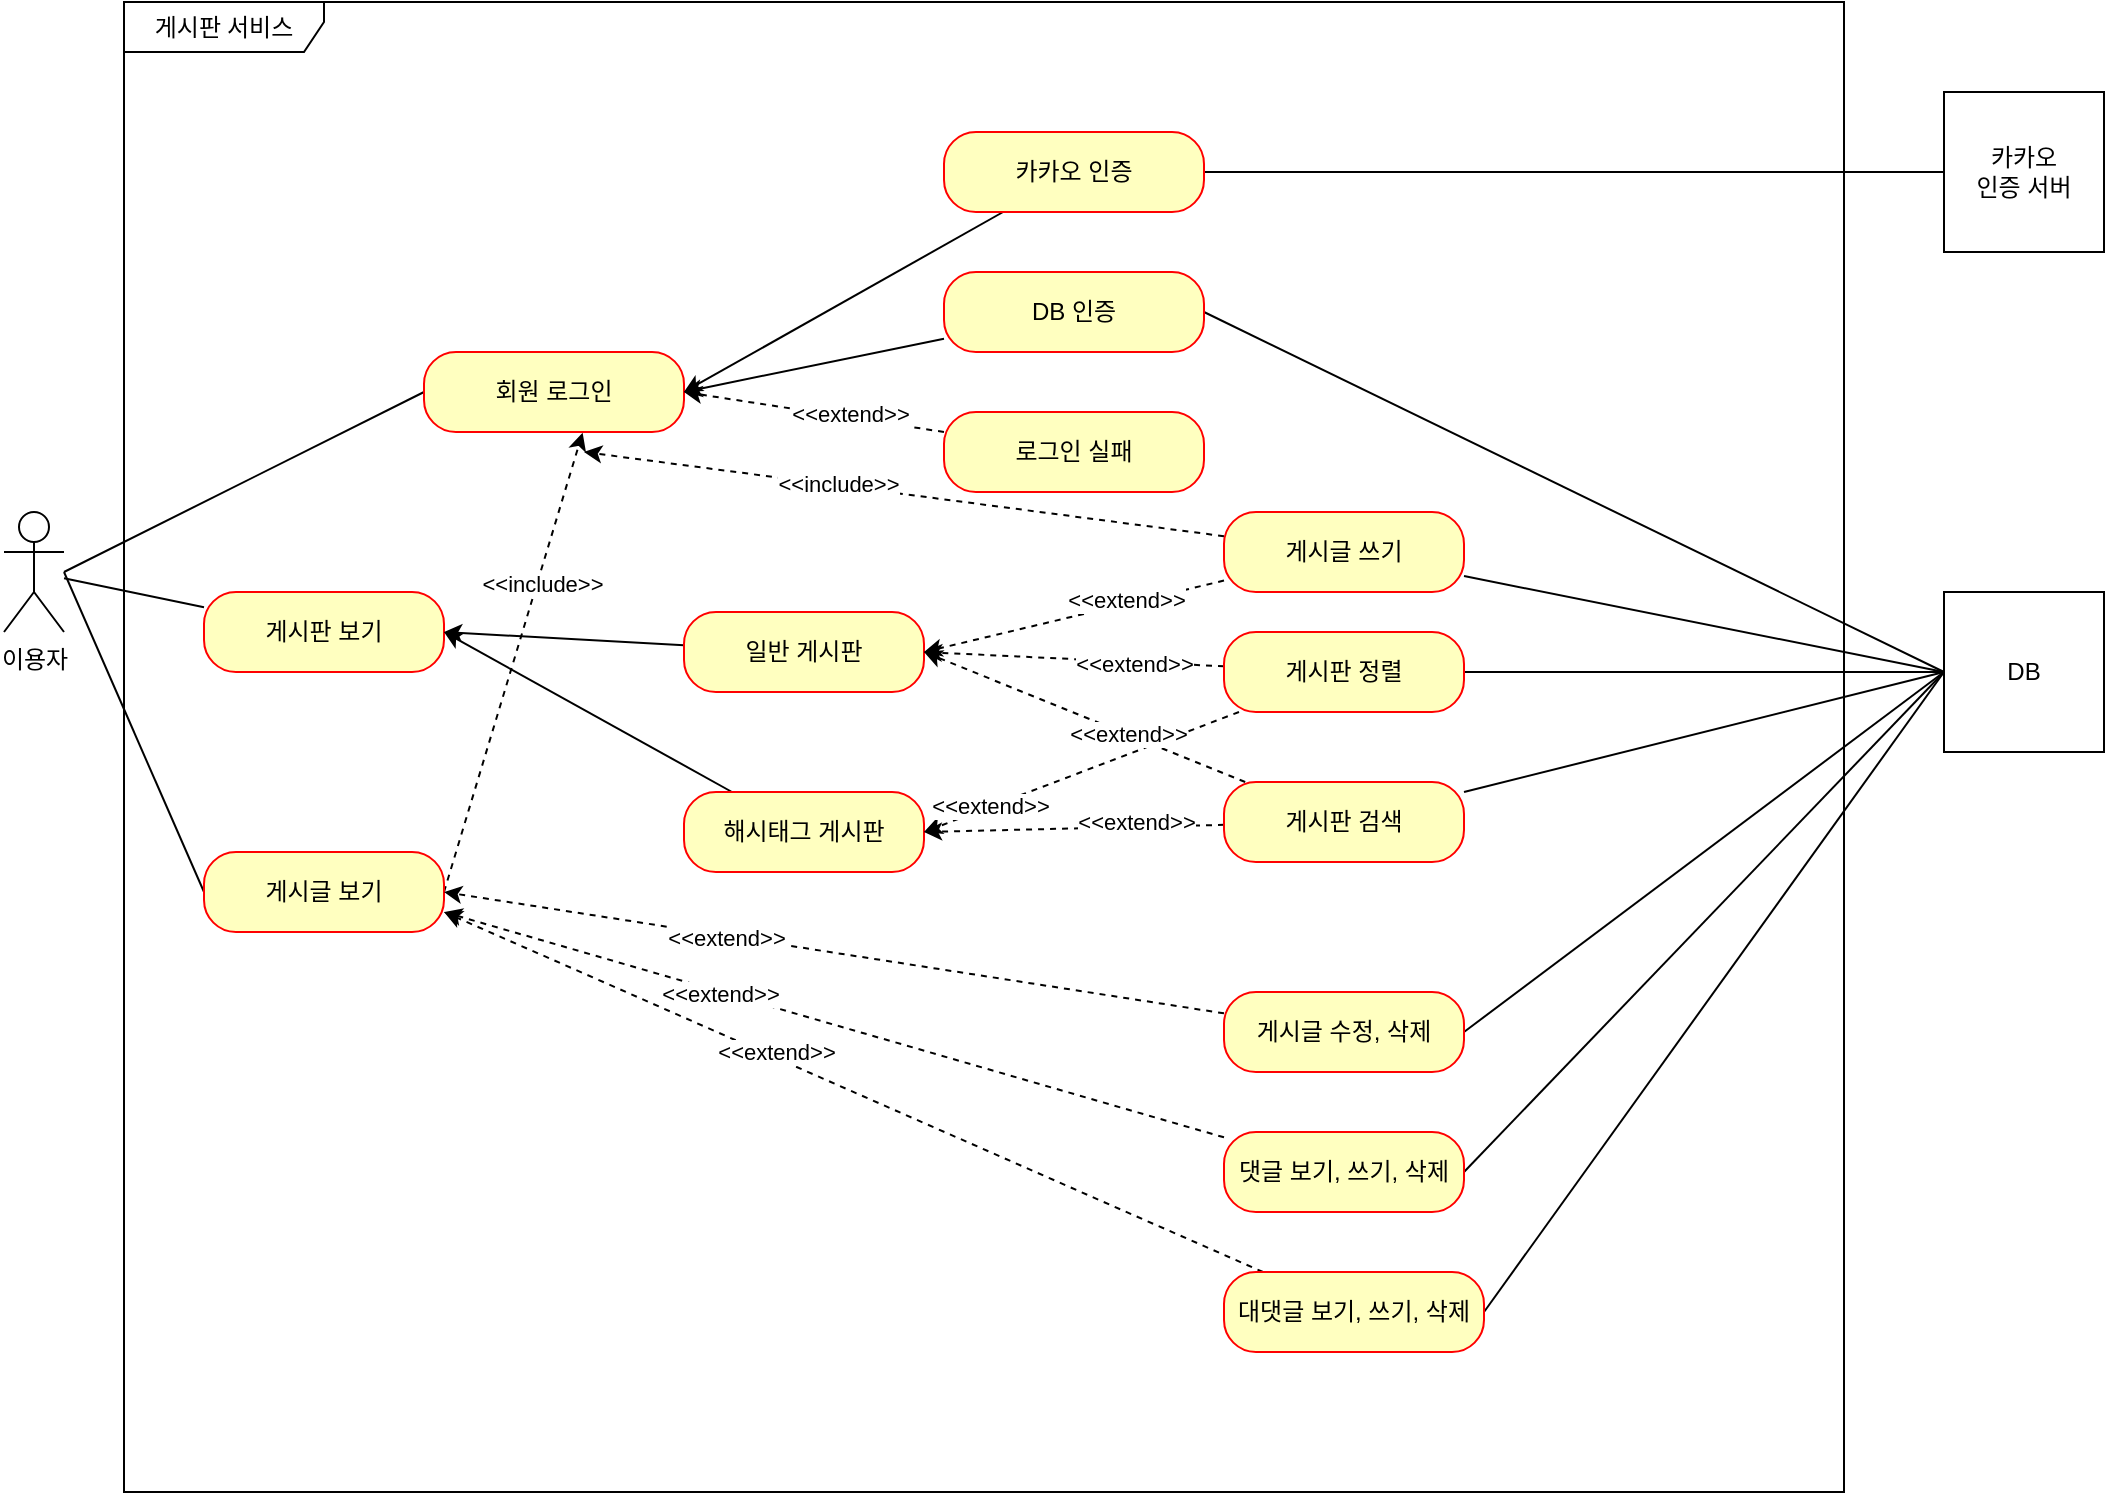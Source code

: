 <mxfile version="21.0.2" type="github">
  <diagram name="Page-1" id="58cdce13-f638-feb5-8d6f-7d28b1aa9fa0">
    <mxGraphModel dx="1221" dy="783" grid="1" gridSize="10" guides="1" tooltips="1" connect="1" arrows="1" fold="1" page="1" pageScale="1" pageWidth="1100" pageHeight="850" background="none" math="0" shadow="0">
      <root>
        <mxCell id="0" />
        <mxCell id="1" parent="0" />
        <mxCell id="NhnpPlJM-IxaVm-xWD0R-1" value="게시판 서비스" style="shape=umlFrame;whiteSpace=wrap;html=1;rounded=1;shadow=0;comic=0;labelBackgroundColor=none;strokeWidth=1;fontFamily=Verdana;fontSize=12;align=center;width=100;height=25;" vertex="1" parent="1">
          <mxGeometry x="100" y="35" width="860" height="745" as="geometry" />
        </mxCell>
        <mxCell id="NhnpPlJM-IxaVm-xWD0R-7" style="rounded=0;orthogonalLoop=1;jettySize=auto;html=1;entryX=0;entryY=0.5;entryDx=0;entryDy=0;endArrow=none;endFill=0;" edge="1" parent="1" target="NhnpPlJM-IxaVm-xWD0R-3">
          <mxGeometry relative="1" as="geometry">
            <mxPoint x="70" y="320" as="sourcePoint" />
          </mxGeometry>
        </mxCell>
        <mxCell id="NhnpPlJM-IxaVm-xWD0R-9" style="rounded=0;orthogonalLoop=1;jettySize=auto;html=1;startArrow=none;startFill=0;endArrow=none;endFill=0;" edge="1" parent="1" source="NhnpPlJM-IxaVm-xWD0R-2" target="NhnpPlJM-IxaVm-xWD0R-5">
          <mxGeometry relative="1" as="geometry" />
        </mxCell>
        <mxCell id="NhnpPlJM-IxaVm-xWD0R-10" style="rounded=0;orthogonalLoop=1;jettySize=auto;html=1;entryX=0;entryY=0.5;entryDx=0;entryDy=0;endArrow=none;endFill=0;" edge="1" parent="1" target="NhnpPlJM-IxaVm-xWD0R-6">
          <mxGeometry relative="1" as="geometry">
            <mxPoint x="70" y="320" as="sourcePoint" />
          </mxGeometry>
        </mxCell>
        <mxCell id="NhnpPlJM-IxaVm-xWD0R-2" value="이용자" style="shape=umlActor;verticalLabelPosition=bottom;verticalAlign=top;html=1;outlineConnect=0;" vertex="1" parent="1">
          <mxGeometry x="40" y="290" width="30" height="60" as="geometry" />
        </mxCell>
        <mxCell id="NhnpPlJM-IxaVm-xWD0R-3" value="회원 로그인" style="rounded=1;whiteSpace=wrap;html=1;arcSize=40;fontColor=#000000;fillColor=#ffffc0;strokeColor=#ff0000;" vertex="1" parent="1">
          <mxGeometry x="250" y="210" width="130" height="40" as="geometry" />
        </mxCell>
        <mxCell id="NhnpPlJM-IxaVm-xWD0R-5" value="게시판 보기" style="rounded=1;whiteSpace=wrap;html=1;arcSize=40;fontColor=#000000;fillColor=#ffffc0;strokeColor=#ff0000;" vertex="1" parent="1">
          <mxGeometry x="140" y="330" width="120" height="40" as="geometry" />
        </mxCell>
        <mxCell id="NhnpPlJM-IxaVm-xWD0R-11" style="rounded=0;orthogonalLoop=1;jettySize=auto;html=1;entryX=0.61;entryY=1.008;entryDx=0;entryDy=0;entryPerimeter=0;startArrow=none;startFill=0;dashed=1;endArrow=classic;endFill=1;exitX=1;exitY=0.5;exitDx=0;exitDy=0;" edge="1" parent="1" source="NhnpPlJM-IxaVm-xWD0R-6" target="NhnpPlJM-IxaVm-xWD0R-3">
          <mxGeometry relative="1" as="geometry" />
        </mxCell>
        <mxCell id="NhnpPlJM-IxaVm-xWD0R-12" value="&amp;lt;&amp;lt;include&amp;gt;&amp;gt;" style="edgeLabel;html=1;align=center;verticalAlign=middle;resizable=0;points=[];" vertex="1" connectable="0" parent="NhnpPlJM-IxaVm-xWD0R-11">
          <mxGeometry x="0.351" y="-3" relative="1" as="geometry">
            <mxPoint x="-1" as="offset" />
          </mxGeometry>
        </mxCell>
        <mxCell id="NhnpPlJM-IxaVm-xWD0R-6" value="게시글 보기" style="rounded=1;whiteSpace=wrap;html=1;arcSize=40;fontColor=#000000;fillColor=#ffffc0;strokeColor=#ff0000;" vertex="1" parent="1">
          <mxGeometry x="140" y="460" width="120" height="40" as="geometry" />
        </mxCell>
        <mxCell id="NhnpPlJM-IxaVm-xWD0R-16" style="rounded=0;orthogonalLoop=1;jettySize=auto;html=1;entryX=1;entryY=0.5;entryDx=0;entryDy=0;" edge="1" parent="1" source="NhnpPlJM-IxaVm-xWD0R-14" target="NhnpPlJM-IxaVm-xWD0R-5">
          <mxGeometry relative="1" as="geometry" />
        </mxCell>
        <mxCell id="NhnpPlJM-IxaVm-xWD0R-14" value="일반 게시판" style="rounded=1;whiteSpace=wrap;html=1;arcSize=40;fontColor=#000000;fillColor=#ffffc0;strokeColor=#ff0000;" vertex="1" parent="1">
          <mxGeometry x="380" y="340" width="120" height="40" as="geometry" />
        </mxCell>
        <mxCell id="NhnpPlJM-IxaVm-xWD0R-17" style="rounded=0;orthogonalLoop=1;jettySize=auto;html=1;entryX=1;entryY=0.5;entryDx=0;entryDy=0;" edge="1" parent="1" source="NhnpPlJM-IxaVm-xWD0R-15" target="NhnpPlJM-IxaVm-xWD0R-5">
          <mxGeometry relative="1" as="geometry">
            <mxPoint x="270" y="350" as="targetPoint" />
          </mxGeometry>
        </mxCell>
        <mxCell id="NhnpPlJM-IxaVm-xWD0R-15" value="해시태그 게시판" style="rounded=1;whiteSpace=wrap;html=1;arcSize=40;fontColor=#000000;fillColor=#ffffc0;strokeColor=#ff0000;" vertex="1" parent="1">
          <mxGeometry x="380" y="430" width="120" height="40" as="geometry" />
        </mxCell>
        <mxCell id="NhnpPlJM-IxaVm-xWD0R-21" style="rounded=0;orthogonalLoop=1;jettySize=auto;html=1;entryX=1;entryY=0.5;entryDx=0;entryDy=0;" edge="1" parent="1" source="NhnpPlJM-IxaVm-xWD0R-18" target="NhnpPlJM-IxaVm-xWD0R-3">
          <mxGeometry relative="1" as="geometry" />
        </mxCell>
        <mxCell id="NhnpPlJM-IxaVm-xWD0R-53" style="edgeStyle=orthogonalEdgeStyle;rounded=0;orthogonalLoop=1;jettySize=auto;html=1;entryX=0;entryY=0.5;entryDx=0;entryDy=0;endArrow=none;endFill=0;" edge="1" parent="1" source="NhnpPlJM-IxaVm-xWD0R-18" target="NhnpPlJM-IxaVm-xWD0R-52">
          <mxGeometry relative="1" as="geometry" />
        </mxCell>
        <mxCell id="NhnpPlJM-IxaVm-xWD0R-18" value="카카오 인증" style="rounded=1;whiteSpace=wrap;html=1;arcSize=40;fontColor=#000000;fillColor=#ffffc0;strokeColor=#ff0000;" vertex="1" parent="1">
          <mxGeometry x="510" y="100" width="130" height="40" as="geometry" />
        </mxCell>
        <mxCell id="NhnpPlJM-IxaVm-xWD0R-22" style="rounded=0;orthogonalLoop=1;jettySize=auto;html=1;entryX=1;entryY=0.5;entryDx=0;entryDy=0;" edge="1" parent="1" source="NhnpPlJM-IxaVm-xWD0R-19" target="NhnpPlJM-IxaVm-xWD0R-3">
          <mxGeometry relative="1" as="geometry" />
        </mxCell>
        <mxCell id="NhnpPlJM-IxaVm-xWD0R-54" style="rounded=0;orthogonalLoop=1;jettySize=auto;html=1;entryX=0;entryY=0.5;entryDx=0;entryDy=0;endArrow=none;endFill=0;exitX=1;exitY=0.5;exitDx=0;exitDy=0;" edge="1" parent="1" source="NhnpPlJM-IxaVm-xWD0R-19" target="NhnpPlJM-IxaVm-xWD0R-51">
          <mxGeometry relative="1" as="geometry" />
        </mxCell>
        <mxCell id="NhnpPlJM-IxaVm-xWD0R-19" value="DB 인증" style="rounded=1;whiteSpace=wrap;html=1;arcSize=40;fontColor=#000000;fillColor=#ffffc0;strokeColor=#ff0000;" vertex="1" parent="1">
          <mxGeometry x="510" y="170" width="130" height="40" as="geometry" />
        </mxCell>
        <mxCell id="NhnpPlJM-IxaVm-xWD0R-23" style="rounded=0;orthogonalLoop=1;jettySize=auto;html=1;entryX=1;entryY=0.5;entryDx=0;entryDy=0;dashed=1;" edge="1" parent="1" source="NhnpPlJM-IxaVm-xWD0R-20" target="NhnpPlJM-IxaVm-xWD0R-3">
          <mxGeometry relative="1" as="geometry" />
        </mxCell>
        <mxCell id="NhnpPlJM-IxaVm-xWD0R-26" value="&amp;lt;&amp;lt;extend&amp;gt;&amp;gt;" style="edgeLabel;html=1;align=center;verticalAlign=middle;resizable=0;points=[];" vertex="1" connectable="0" parent="NhnpPlJM-IxaVm-xWD0R-23">
          <mxGeometry x="-0.268" y="-2" relative="1" as="geometry">
            <mxPoint as="offset" />
          </mxGeometry>
        </mxCell>
        <mxCell id="NhnpPlJM-IxaVm-xWD0R-20" value="로그인 실패" style="rounded=1;whiteSpace=wrap;html=1;arcSize=40;fontColor=#000000;fillColor=#ffffc0;strokeColor=#ff0000;" vertex="1" parent="1">
          <mxGeometry x="510" y="240" width="130" height="40" as="geometry" />
        </mxCell>
        <mxCell id="NhnpPlJM-IxaVm-xWD0R-30" style="rounded=0;orthogonalLoop=1;jettySize=auto;html=1;dashed=1;" edge="1" parent="1" source="NhnpPlJM-IxaVm-xWD0R-27">
          <mxGeometry relative="1" as="geometry">
            <mxPoint x="500" y="360" as="targetPoint" />
          </mxGeometry>
        </mxCell>
        <mxCell id="NhnpPlJM-IxaVm-xWD0R-31" value="&amp;lt;&amp;lt;extend&amp;gt;&amp;gt;" style="edgeLabel;html=1;align=center;verticalAlign=middle;resizable=0;points=[];" vertex="1" connectable="0" parent="NhnpPlJM-IxaVm-xWD0R-30">
          <mxGeometry x="-0.351" y="-2" relative="1" as="geometry">
            <mxPoint as="offset" />
          </mxGeometry>
        </mxCell>
        <mxCell id="NhnpPlJM-IxaVm-xWD0R-40" style="rounded=0;orthogonalLoop=1;jettySize=auto;html=1;dashed=1;" edge="1" parent="1" source="NhnpPlJM-IxaVm-xWD0R-27">
          <mxGeometry relative="1" as="geometry">
            <mxPoint x="330" y="260" as="targetPoint" />
          </mxGeometry>
        </mxCell>
        <mxCell id="NhnpPlJM-IxaVm-xWD0R-41" value="&amp;lt;&amp;lt;include&amp;gt;&amp;gt;" style="edgeLabel;html=1;align=center;verticalAlign=middle;resizable=0;points=[];" vertex="1" connectable="0" parent="NhnpPlJM-IxaVm-xWD0R-40">
          <mxGeometry x="0.212" y="-1" relative="1" as="geometry">
            <mxPoint as="offset" />
          </mxGeometry>
        </mxCell>
        <mxCell id="NhnpPlJM-IxaVm-xWD0R-55" style="rounded=0;orthogonalLoop=1;jettySize=auto;html=1;entryX=0;entryY=0.5;entryDx=0;entryDy=0;endArrow=none;endFill=0;" edge="1" parent="1" source="NhnpPlJM-IxaVm-xWD0R-27" target="NhnpPlJM-IxaVm-xWD0R-51">
          <mxGeometry relative="1" as="geometry" />
        </mxCell>
        <mxCell id="NhnpPlJM-IxaVm-xWD0R-27" value="게시글 쓰기" style="rounded=1;whiteSpace=wrap;html=1;arcSize=40;fontColor=#000000;fillColor=#ffffc0;strokeColor=#ff0000;" vertex="1" parent="1">
          <mxGeometry x="650" y="290" width="120" height="40" as="geometry" />
        </mxCell>
        <mxCell id="NhnpPlJM-IxaVm-xWD0R-32" style="rounded=0;orthogonalLoop=1;jettySize=auto;html=1;entryX=1;entryY=0.5;entryDx=0;entryDy=0;dashed=1;" edge="1" parent="1" source="NhnpPlJM-IxaVm-xWD0R-28" target="NhnpPlJM-IxaVm-xWD0R-14">
          <mxGeometry relative="1" as="geometry" />
        </mxCell>
        <mxCell id="NhnpPlJM-IxaVm-xWD0R-33" value="&amp;lt;&amp;lt;extend&amp;gt;&amp;gt;" style="edgeLabel;html=1;align=center;verticalAlign=middle;resizable=0;points=[];" vertex="1" connectable="0" parent="NhnpPlJM-IxaVm-xWD0R-32">
          <mxGeometry x="-0.393" y="1" relative="1" as="geometry">
            <mxPoint as="offset" />
          </mxGeometry>
        </mxCell>
        <mxCell id="NhnpPlJM-IxaVm-xWD0R-36" style="rounded=0;orthogonalLoop=1;jettySize=auto;html=1;entryX=1;entryY=0.5;entryDx=0;entryDy=0;dashed=1;" edge="1" parent="1" source="NhnpPlJM-IxaVm-xWD0R-28" target="NhnpPlJM-IxaVm-xWD0R-15">
          <mxGeometry relative="1" as="geometry" />
        </mxCell>
        <mxCell id="NhnpPlJM-IxaVm-xWD0R-37" value="&amp;lt;&amp;lt;extend&amp;gt;&amp;gt;" style="edgeLabel;html=1;align=center;verticalAlign=middle;resizable=0;points=[];" vertex="1" connectable="0" parent="NhnpPlJM-IxaVm-xWD0R-36">
          <mxGeometry x="0.577" y="-1" relative="1" as="geometry">
            <mxPoint as="offset" />
          </mxGeometry>
        </mxCell>
        <mxCell id="NhnpPlJM-IxaVm-xWD0R-56" style="rounded=0;orthogonalLoop=1;jettySize=auto;html=1;endArrow=none;endFill=0;" edge="1" parent="1" source="NhnpPlJM-IxaVm-xWD0R-28" target="NhnpPlJM-IxaVm-xWD0R-51">
          <mxGeometry relative="1" as="geometry" />
        </mxCell>
        <mxCell id="NhnpPlJM-IxaVm-xWD0R-28" value="게시판 정렬" style="rounded=1;whiteSpace=wrap;html=1;arcSize=40;fontColor=#000000;fillColor=#ffffc0;strokeColor=#ff0000;" vertex="1" parent="1">
          <mxGeometry x="650" y="350" width="120" height="40" as="geometry" />
        </mxCell>
        <mxCell id="NhnpPlJM-IxaVm-xWD0R-34" style="rounded=0;orthogonalLoop=1;jettySize=auto;html=1;entryX=1;entryY=0.5;entryDx=0;entryDy=0;dashed=1;" edge="1" parent="1" source="NhnpPlJM-IxaVm-xWD0R-29" target="NhnpPlJM-IxaVm-xWD0R-14">
          <mxGeometry relative="1" as="geometry" />
        </mxCell>
        <mxCell id="NhnpPlJM-IxaVm-xWD0R-35" value="&amp;lt;&amp;lt;extend&amp;gt;&amp;gt;" style="edgeLabel;html=1;align=center;verticalAlign=middle;resizable=0;points=[];" vertex="1" connectable="0" parent="NhnpPlJM-IxaVm-xWD0R-34">
          <mxGeometry x="-0.26" relative="1" as="geometry">
            <mxPoint as="offset" />
          </mxGeometry>
        </mxCell>
        <mxCell id="NhnpPlJM-IxaVm-xWD0R-38" style="rounded=0;orthogonalLoop=1;jettySize=auto;html=1;entryX=1;entryY=0.5;entryDx=0;entryDy=0;dashed=1;" edge="1" parent="1" source="NhnpPlJM-IxaVm-xWD0R-29" target="NhnpPlJM-IxaVm-xWD0R-15">
          <mxGeometry relative="1" as="geometry" />
        </mxCell>
        <mxCell id="NhnpPlJM-IxaVm-xWD0R-39" value="&amp;lt;&amp;lt;extend&amp;gt;&amp;gt;" style="edgeLabel;html=1;align=center;verticalAlign=middle;resizable=0;points=[];" vertex="1" connectable="0" parent="NhnpPlJM-IxaVm-xWD0R-38">
          <mxGeometry x="-0.405" y="-3" relative="1" as="geometry">
            <mxPoint as="offset" />
          </mxGeometry>
        </mxCell>
        <mxCell id="NhnpPlJM-IxaVm-xWD0R-57" style="rounded=0;orthogonalLoop=1;jettySize=auto;html=1;entryX=0;entryY=0.5;entryDx=0;entryDy=0;endArrow=none;endFill=0;" edge="1" parent="1" source="NhnpPlJM-IxaVm-xWD0R-29" target="NhnpPlJM-IxaVm-xWD0R-51">
          <mxGeometry relative="1" as="geometry" />
        </mxCell>
        <mxCell id="NhnpPlJM-IxaVm-xWD0R-29" value="게시판 검색" style="rounded=1;whiteSpace=wrap;html=1;arcSize=40;fontColor=#000000;fillColor=#ffffc0;strokeColor=#ff0000;" vertex="1" parent="1">
          <mxGeometry x="650" y="425" width="120" height="40" as="geometry" />
        </mxCell>
        <mxCell id="NhnpPlJM-IxaVm-xWD0R-45" style="rounded=0;orthogonalLoop=1;jettySize=auto;html=1;entryX=1;entryY=0.5;entryDx=0;entryDy=0;dashed=1;" edge="1" parent="1" source="NhnpPlJM-IxaVm-xWD0R-42" target="NhnpPlJM-IxaVm-xWD0R-6">
          <mxGeometry relative="1" as="geometry" />
        </mxCell>
        <mxCell id="NhnpPlJM-IxaVm-xWD0R-46" value="&amp;lt;&amp;lt;extend&amp;gt;&amp;gt;" style="edgeLabel;html=1;align=center;verticalAlign=middle;resizable=0;points=[];" vertex="1" connectable="0" parent="NhnpPlJM-IxaVm-xWD0R-45">
          <mxGeometry x="0.276" y="1" relative="1" as="geometry">
            <mxPoint as="offset" />
          </mxGeometry>
        </mxCell>
        <mxCell id="NhnpPlJM-IxaVm-xWD0R-58" style="rounded=0;orthogonalLoop=1;jettySize=auto;html=1;endArrow=none;endFill=0;exitX=1;exitY=0.5;exitDx=0;exitDy=0;" edge="1" parent="1" source="NhnpPlJM-IxaVm-xWD0R-42">
          <mxGeometry relative="1" as="geometry">
            <mxPoint x="1010" y="370" as="targetPoint" />
          </mxGeometry>
        </mxCell>
        <mxCell id="NhnpPlJM-IxaVm-xWD0R-42" value="게시글 수정, 삭제" style="rounded=1;whiteSpace=wrap;html=1;arcSize=40;fontColor=#000000;fillColor=#ffffc0;strokeColor=#ff0000;" vertex="1" parent="1">
          <mxGeometry x="650" y="530" width="120" height="40" as="geometry" />
        </mxCell>
        <mxCell id="NhnpPlJM-IxaVm-xWD0R-47" style="rounded=0;orthogonalLoop=1;jettySize=auto;html=1;entryX=1;entryY=0.75;entryDx=0;entryDy=0;dashed=1;" edge="1" parent="1" source="NhnpPlJM-IxaVm-xWD0R-43" target="NhnpPlJM-IxaVm-xWD0R-6">
          <mxGeometry relative="1" as="geometry" />
        </mxCell>
        <mxCell id="NhnpPlJM-IxaVm-xWD0R-48" value="&amp;lt;&amp;lt;extend&amp;gt;&amp;gt;" style="edgeLabel;html=1;align=center;verticalAlign=middle;resizable=0;points=[];" vertex="1" connectable="0" parent="NhnpPlJM-IxaVm-xWD0R-47">
          <mxGeometry x="0.291" y="1" relative="1" as="geometry">
            <mxPoint as="offset" />
          </mxGeometry>
        </mxCell>
        <mxCell id="NhnpPlJM-IxaVm-xWD0R-59" style="rounded=0;orthogonalLoop=1;jettySize=auto;html=1;entryX=0;entryY=0.5;entryDx=0;entryDy=0;endArrow=none;endFill=0;exitX=1;exitY=0.5;exitDx=0;exitDy=0;" edge="1" parent="1" source="NhnpPlJM-IxaVm-xWD0R-43" target="NhnpPlJM-IxaVm-xWD0R-51">
          <mxGeometry relative="1" as="geometry" />
        </mxCell>
        <mxCell id="NhnpPlJM-IxaVm-xWD0R-43" value="댓글 보기, 쓰기, 삭제" style="rounded=1;whiteSpace=wrap;html=1;arcSize=40;fontColor=#000000;fillColor=#ffffc0;strokeColor=#ff0000;" vertex="1" parent="1">
          <mxGeometry x="650" y="600" width="120" height="40" as="geometry" />
        </mxCell>
        <mxCell id="NhnpPlJM-IxaVm-xWD0R-49" style="rounded=0;orthogonalLoop=1;jettySize=auto;html=1;entryX=1;entryY=0.75;entryDx=0;entryDy=0;dashed=1;" edge="1" parent="1" source="NhnpPlJM-IxaVm-xWD0R-44" target="NhnpPlJM-IxaVm-xWD0R-6">
          <mxGeometry relative="1" as="geometry" />
        </mxCell>
        <mxCell id="NhnpPlJM-IxaVm-xWD0R-50" value="&amp;lt;&amp;lt;extend&amp;gt;&amp;gt;" style="edgeLabel;html=1;align=center;verticalAlign=middle;resizable=0;points=[];" vertex="1" connectable="0" parent="NhnpPlJM-IxaVm-xWD0R-49">
          <mxGeometry x="0.195" y="-3" relative="1" as="geometry">
            <mxPoint as="offset" />
          </mxGeometry>
        </mxCell>
        <mxCell id="NhnpPlJM-IxaVm-xWD0R-60" style="rounded=0;orthogonalLoop=1;jettySize=auto;html=1;entryX=0;entryY=0.5;entryDx=0;entryDy=0;endArrow=none;endFill=0;exitX=1;exitY=0.5;exitDx=0;exitDy=0;" edge="1" parent="1" source="NhnpPlJM-IxaVm-xWD0R-44" target="NhnpPlJM-IxaVm-xWD0R-51">
          <mxGeometry relative="1" as="geometry" />
        </mxCell>
        <mxCell id="NhnpPlJM-IxaVm-xWD0R-44" value="대댓글 보기, 쓰기, 삭제" style="rounded=1;whiteSpace=wrap;html=1;arcSize=40;fontColor=#000000;fillColor=#ffffc0;strokeColor=#ff0000;" vertex="1" parent="1">
          <mxGeometry x="650" y="670" width="130" height="40" as="geometry" />
        </mxCell>
        <mxCell id="NhnpPlJM-IxaVm-xWD0R-51" value="DB" style="whiteSpace=wrap;html=1;aspect=fixed;" vertex="1" parent="1">
          <mxGeometry x="1010" y="330" width="80" height="80" as="geometry" />
        </mxCell>
        <mxCell id="NhnpPlJM-IxaVm-xWD0R-52" value="카카오&lt;br&gt;인증 서버" style="whiteSpace=wrap;html=1;aspect=fixed;" vertex="1" parent="1">
          <mxGeometry x="1010" y="80" width="80" height="80" as="geometry" />
        </mxCell>
      </root>
    </mxGraphModel>
  </diagram>
</mxfile>

